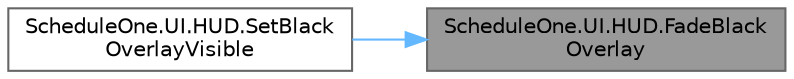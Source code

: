 digraph "ScheduleOne.UI.HUD.FadeBlackOverlay"
{
 // LATEX_PDF_SIZE
  bgcolor="transparent";
  edge [fontname=Helvetica,fontsize=10,labelfontname=Helvetica,labelfontsize=10];
  node [fontname=Helvetica,fontsize=10,shape=box,height=0.2,width=0.4];
  rankdir="RL";
  Node1 [id="Node000001",label="ScheduleOne.UI.HUD.FadeBlack\lOverlay",height=0.2,width=0.4,color="gray40", fillcolor="grey60", style="filled", fontcolor="black",tooltip=" "];
  Node1 -> Node2 [id="edge1_Node000001_Node000002",dir="back",color="steelblue1",style="solid",tooltip=" "];
  Node2 [id="Node000002",label="ScheduleOne.UI.HUD.SetBlack\lOverlayVisible",height=0.2,width=0.4,color="grey40", fillcolor="white", style="filled",URL="$class_schedule_one_1_1_u_i_1_1_h_u_d.html#a5f04744d2b157d6980fe73648782ea1f",tooltip=" "];
}
